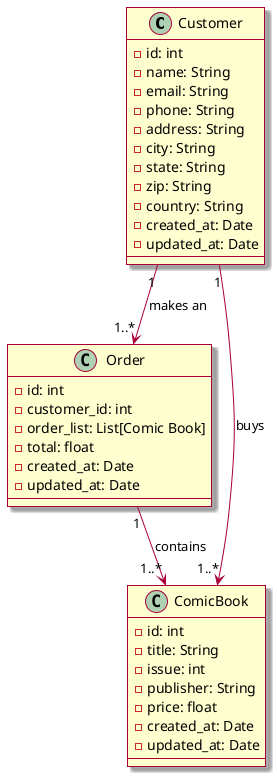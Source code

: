 @@startuml

skin rose

class "Customer"{
    -id: int
    -name: String
    -email: String
    -phone: String
    -address: String
    -city: String
    -state: String
    -zip: String
    -country: String
    -created_at: Date
    -updated_at: Date
}

class "Order"{
    -id: int
    -customer_id: int
    -order_list: List[Comic Book]
    -total: float
    -created_at: Date
    -updated_at: Date
}

class "ComicBook"{
    -id: int
    -title: String
    -issue: int
    -publisher: String
    -price: float
    -created_at: Date
    -updated_at: Date
}

Customer "1" --> "1..*" Order : makes an

Order "1" --> "1..*" ComicBook : contains

Customer "1" --> "1..*" ComicBook : buys
@@enduml